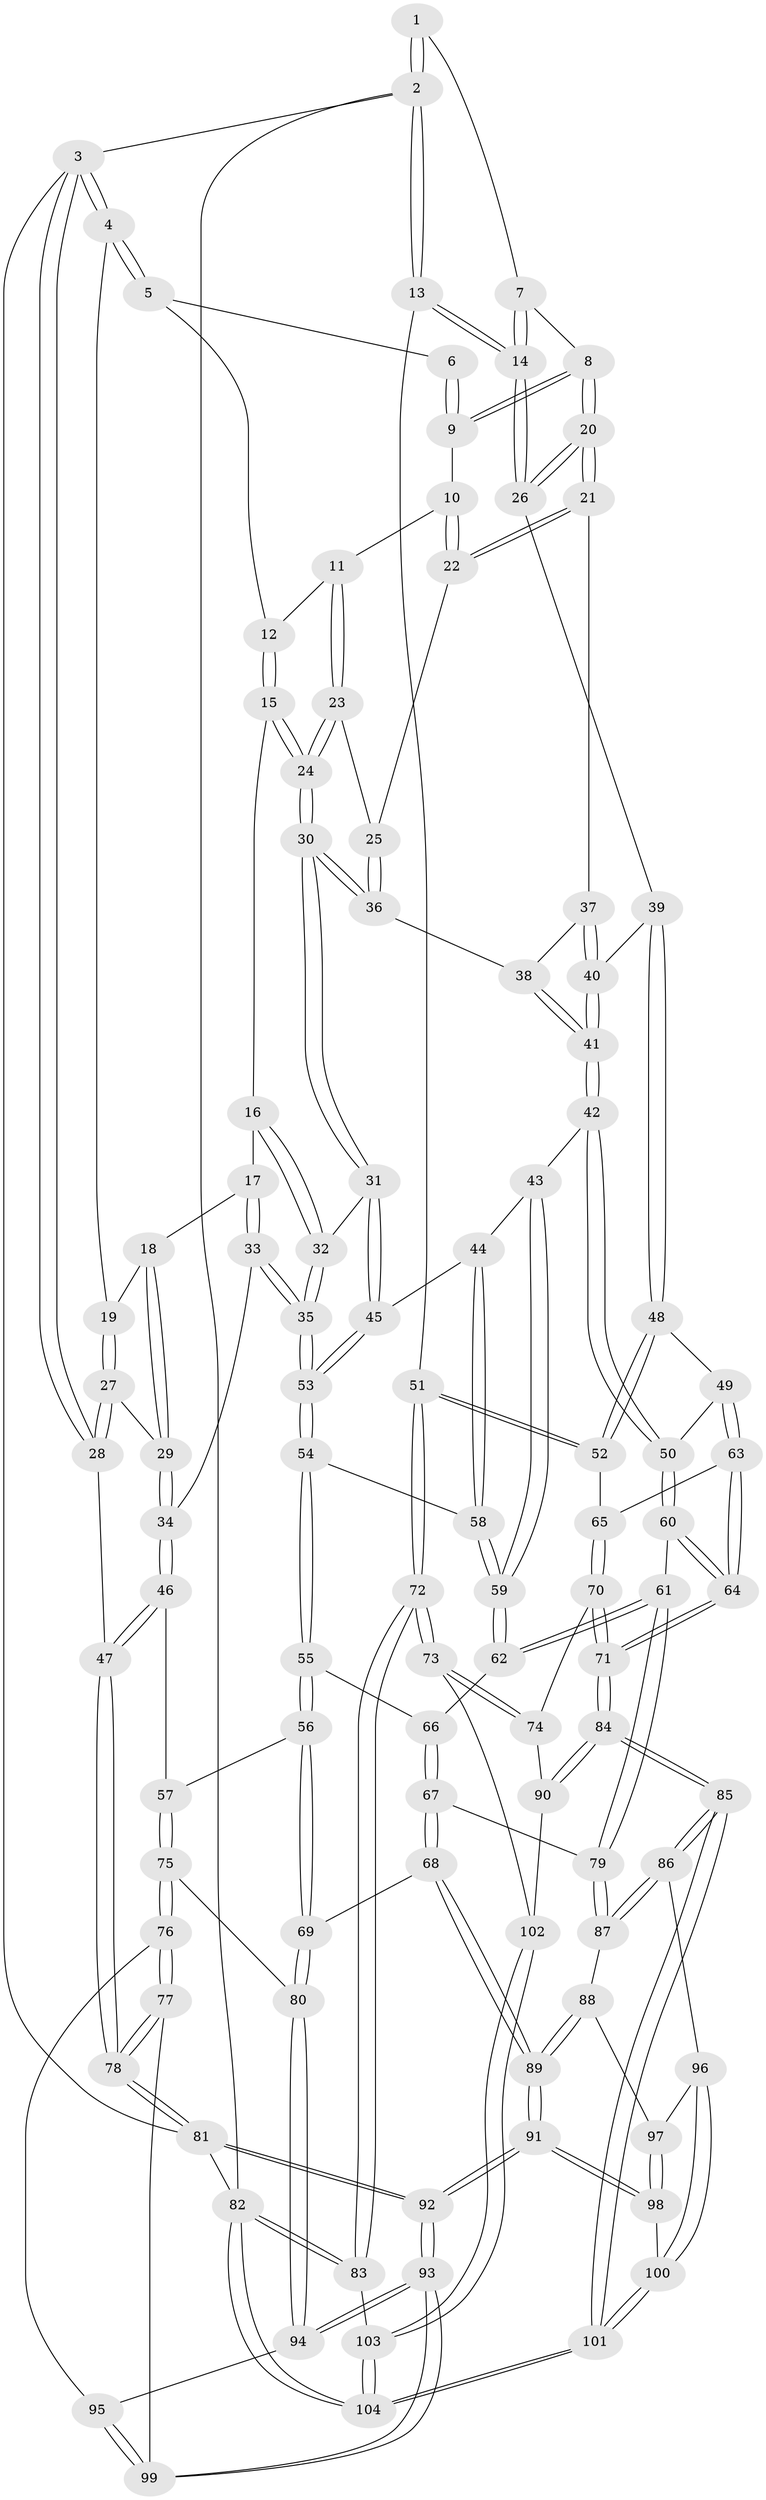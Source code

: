 // Generated by graph-tools (version 1.1) at 2025/00/03/09/25 05:00:55]
// undirected, 104 vertices, 257 edges
graph export_dot {
graph [start="1"]
  node [color=gray90,style=filled];
  1 [pos="+1+0"];
  2 [pos="+1+0"];
  3 [pos="+0+0"];
  4 [pos="+0.16558751368215754+0"];
  5 [pos="+0.4541160988842297+0"];
  6 [pos="+0.8924081204249822+0"];
  7 [pos="+0.9292788587959901+0.09275506213474374"];
  8 [pos="+0.7945568153632443+0.11789197840495494"];
  9 [pos="+0.7750630199235333+0.07537941417707095"];
  10 [pos="+0.570807380519342+0.05630268861760388"];
  11 [pos="+0.5657382803115284+0.054087325832253966"];
  12 [pos="+0.5236494529609763+0.00880202964521464"];
  13 [pos="+1+0.36890387032144517"];
  14 [pos="+1+0.31900302810845893"];
  15 [pos="+0.4244407600259264+0.20831347953856683"];
  16 [pos="+0.39677633829797954+0.21493107777911413"];
  17 [pos="+0.2355476468597511+0.14192149698818418"];
  18 [pos="+0.19892553382610983+0.050135507388296134"];
  19 [pos="+0.18291828959105316+0"];
  20 [pos="+0.7862002168629882+0.21504399648498776"];
  21 [pos="+0.7232567838357098+0.22852066717396205"];
  22 [pos="+0.7057929496821419+0.22606084761166376"];
  23 [pos="+0.5608183920018182+0.21872739057782878"];
  24 [pos="+0.510469407221653+0.2684256141935233"];
  25 [pos="+0.6490131825938151+0.24774784748378864"];
  26 [pos="+0.8720334568443164+0.2946337395984012"];
  27 [pos="+0+0.28464542806336546"];
  28 [pos="+0+0.33580301658985506"];
  29 [pos="+0.039720985768232235+0.27978711350783503"];
  30 [pos="+0.5137237400923907+0.308945597825886"];
  31 [pos="+0.5020410168956121+0.36058413518051463"];
  32 [pos="+0.3694104523420011+0.334474825939904"];
  33 [pos="+0.21821420089829616+0.3076332300998186"];
  34 [pos="+0.1575005465305486+0.3383438916931896"];
  35 [pos="+0.30279566714502293+0.3731155758434313"];
  36 [pos="+0.6262120098762294+0.29897262585325796"];
  37 [pos="+0.7051135952747156+0.29514066548304974"];
  38 [pos="+0.6359995402861652+0.33835934665034234"];
  39 [pos="+0.8367950579691255+0.33534862908794455"];
  40 [pos="+0.7013859291771833+0.35722971693181504"];
  41 [pos="+0.6393356981794143+0.4349537622188274"];
  42 [pos="+0.6307885490799242+0.45998700259463343"];
  43 [pos="+0.5905678732265738+0.46329436527166257"];
  44 [pos="+0.5582084667878908+0.43934472576882994"];
  45 [pos="+0.5026517521990213+0.3621523551459778"];
  46 [pos="+0.07111434238633788+0.5299449441443411"];
  47 [pos="+0+0.48723670632953947"];
  48 [pos="+0.819619513267927+0.3683668349931787"];
  49 [pos="+0.6553060088042895+0.4730959141286885"];
  50 [pos="+0.6521904198248758+0.4716988892636032"];
  51 [pos="+1+0.44400735390330687"];
  52 [pos="+0.818801048503474+0.5419853023247513"];
  53 [pos="+0.32072928397234934+0.4962330851162906"];
  54 [pos="+0.32021168072638206+0.5073529611754978"];
  55 [pos="+0.2987550083114521+0.530891069113474"];
  56 [pos="+0.2274801483540743+0.5934612913381624"];
  57 [pos="+0.08311249671902578+0.5394051879138563"];
  58 [pos="+0.3382217762749916+0.5105744517047666"];
  59 [pos="+0.5132747929264257+0.6004210281290012"];
  60 [pos="+0.6101095204605727+0.6980884671179088"];
  61 [pos="+0.5403750425961292+0.6826564747225344"];
  62 [pos="+0.5136777491511464+0.6059810028978848"];
  63 [pos="+0.7508754759616069+0.555511977163908"];
  64 [pos="+0.6268014965973169+0.7036019459756699"];
  65 [pos="+0.7885551883788269+0.5639689917619563"];
  66 [pos="+0.41510384159135594+0.638773964234303"];
  67 [pos="+0.37799513597441237+0.6862351697813971"];
  68 [pos="+0.2648754233855357+0.7190508357920457"];
  69 [pos="+0.2578370201933888+0.7161070325182181"];
  70 [pos="+0.8457898525969647+0.7297389040505265"];
  71 [pos="+0.7207654937678794+0.8224444872762045"];
  72 [pos="+1+0.7261610917900551"];
  73 [pos="+1+0.7299828427318628"];
  74 [pos="+0.8599965342338702+0.7320891916080243"];
  75 [pos="+0.043828235364118735+0.7547837983117539"];
  76 [pos="+0+0.8053165475776998"];
  77 [pos="+0+0.8301788913576756"];
  78 [pos="+0+0.8308277706244621"];
  79 [pos="+0.514507036902654+0.7124686982932312"];
  80 [pos="+0.20756386954920666+0.7741129007398354"];
  81 [pos="+0+1"];
  82 [pos="+1+1"];
  83 [pos="+1+0.7316160304278294"];
  84 [pos="+0.7152844901253234+0.8460601907417732"];
  85 [pos="+0.704960362457738+0.8661593381785809"];
  86 [pos="+0.581148722576752+0.8688393482444897"];
  87 [pos="+0.48470304585467344+0.7822473905439252"];
  88 [pos="+0.4237729015264644+0.8202576597943002"];
  89 [pos="+0.38886493914624287+0.8269510642200183"];
  90 [pos="+0.897132623436936+0.911017150775644"];
  91 [pos="+0.2716886116275311+1"];
  92 [pos="+0.26533383707443053+1"];
  93 [pos="+0.24673488031517332+1"];
  94 [pos="+0.19466221955909052+0.827370657064619"];
  95 [pos="+0.09919269570921943+0.8559799006938098"];
  96 [pos="+0.5347054850334344+0.9147573595453535"];
  97 [pos="+0.4780087517138772+0.8919198715559608"];
  98 [pos="+0.3423041423878277+1"];
  99 [pos="+0.07211966919289668+0.9494565239317934"];
  100 [pos="+0.47665188594604074+1"];
  101 [pos="+0.7268509896883658+1"];
  102 [pos="+0.9001978740455449+0.9136677864658621"];
  103 [pos="+0.8942692393616175+1"];
  104 [pos="+0.8239274304861675+1"];
  1 -- 2;
  1 -- 2;
  1 -- 7;
  2 -- 3;
  2 -- 13;
  2 -- 13;
  2 -- 82;
  3 -- 4;
  3 -- 4;
  3 -- 28;
  3 -- 28;
  3 -- 81;
  4 -- 5;
  4 -- 5;
  4 -- 19;
  5 -- 6;
  5 -- 12;
  6 -- 9;
  6 -- 9;
  7 -- 8;
  7 -- 14;
  7 -- 14;
  8 -- 9;
  8 -- 9;
  8 -- 20;
  8 -- 20;
  9 -- 10;
  10 -- 11;
  10 -- 22;
  10 -- 22;
  11 -- 12;
  11 -- 23;
  11 -- 23;
  12 -- 15;
  12 -- 15;
  13 -- 14;
  13 -- 14;
  13 -- 51;
  14 -- 26;
  14 -- 26;
  15 -- 16;
  15 -- 24;
  15 -- 24;
  16 -- 17;
  16 -- 32;
  16 -- 32;
  17 -- 18;
  17 -- 33;
  17 -- 33;
  18 -- 19;
  18 -- 29;
  18 -- 29;
  19 -- 27;
  19 -- 27;
  20 -- 21;
  20 -- 21;
  20 -- 26;
  20 -- 26;
  21 -- 22;
  21 -- 22;
  21 -- 37;
  22 -- 25;
  23 -- 24;
  23 -- 24;
  23 -- 25;
  24 -- 30;
  24 -- 30;
  25 -- 36;
  25 -- 36;
  26 -- 39;
  27 -- 28;
  27 -- 28;
  27 -- 29;
  28 -- 47;
  29 -- 34;
  29 -- 34;
  30 -- 31;
  30 -- 31;
  30 -- 36;
  30 -- 36;
  31 -- 32;
  31 -- 45;
  31 -- 45;
  32 -- 35;
  32 -- 35;
  33 -- 34;
  33 -- 35;
  33 -- 35;
  34 -- 46;
  34 -- 46;
  35 -- 53;
  35 -- 53;
  36 -- 38;
  37 -- 38;
  37 -- 40;
  37 -- 40;
  38 -- 41;
  38 -- 41;
  39 -- 40;
  39 -- 48;
  39 -- 48;
  40 -- 41;
  40 -- 41;
  41 -- 42;
  41 -- 42;
  42 -- 43;
  42 -- 50;
  42 -- 50;
  43 -- 44;
  43 -- 59;
  43 -- 59;
  44 -- 45;
  44 -- 58;
  44 -- 58;
  45 -- 53;
  45 -- 53;
  46 -- 47;
  46 -- 47;
  46 -- 57;
  47 -- 78;
  47 -- 78;
  48 -- 49;
  48 -- 52;
  48 -- 52;
  49 -- 50;
  49 -- 63;
  49 -- 63;
  50 -- 60;
  50 -- 60;
  51 -- 52;
  51 -- 52;
  51 -- 72;
  51 -- 72;
  52 -- 65;
  53 -- 54;
  53 -- 54;
  54 -- 55;
  54 -- 55;
  54 -- 58;
  55 -- 56;
  55 -- 56;
  55 -- 66;
  56 -- 57;
  56 -- 69;
  56 -- 69;
  57 -- 75;
  57 -- 75;
  58 -- 59;
  58 -- 59;
  59 -- 62;
  59 -- 62;
  60 -- 61;
  60 -- 64;
  60 -- 64;
  61 -- 62;
  61 -- 62;
  61 -- 79;
  61 -- 79;
  62 -- 66;
  63 -- 64;
  63 -- 64;
  63 -- 65;
  64 -- 71;
  64 -- 71;
  65 -- 70;
  65 -- 70;
  66 -- 67;
  66 -- 67;
  67 -- 68;
  67 -- 68;
  67 -- 79;
  68 -- 69;
  68 -- 89;
  68 -- 89;
  69 -- 80;
  69 -- 80;
  70 -- 71;
  70 -- 71;
  70 -- 74;
  71 -- 84;
  71 -- 84;
  72 -- 73;
  72 -- 73;
  72 -- 83;
  72 -- 83;
  73 -- 74;
  73 -- 74;
  73 -- 102;
  74 -- 90;
  75 -- 76;
  75 -- 76;
  75 -- 80;
  76 -- 77;
  76 -- 77;
  76 -- 95;
  77 -- 78;
  77 -- 78;
  77 -- 99;
  78 -- 81;
  78 -- 81;
  79 -- 87;
  79 -- 87;
  80 -- 94;
  80 -- 94;
  81 -- 92;
  81 -- 92;
  81 -- 82;
  82 -- 83;
  82 -- 83;
  82 -- 104;
  82 -- 104;
  83 -- 103;
  84 -- 85;
  84 -- 85;
  84 -- 90;
  84 -- 90;
  85 -- 86;
  85 -- 86;
  85 -- 101;
  85 -- 101;
  86 -- 87;
  86 -- 87;
  86 -- 96;
  87 -- 88;
  88 -- 89;
  88 -- 89;
  88 -- 97;
  89 -- 91;
  89 -- 91;
  90 -- 102;
  91 -- 92;
  91 -- 92;
  91 -- 98;
  91 -- 98;
  92 -- 93;
  92 -- 93;
  93 -- 94;
  93 -- 94;
  93 -- 99;
  93 -- 99;
  94 -- 95;
  95 -- 99;
  95 -- 99;
  96 -- 97;
  96 -- 100;
  96 -- 100;
  97 -- 98;
  97 -- 98;
  98 -- 100;
  100 -- 101;
  100 -- 101;
  101 -- 104;
  101 -- 104;
  102 -- 103;
  102 -- 103;
  103 -- 104;
  103 -- 104;
}
